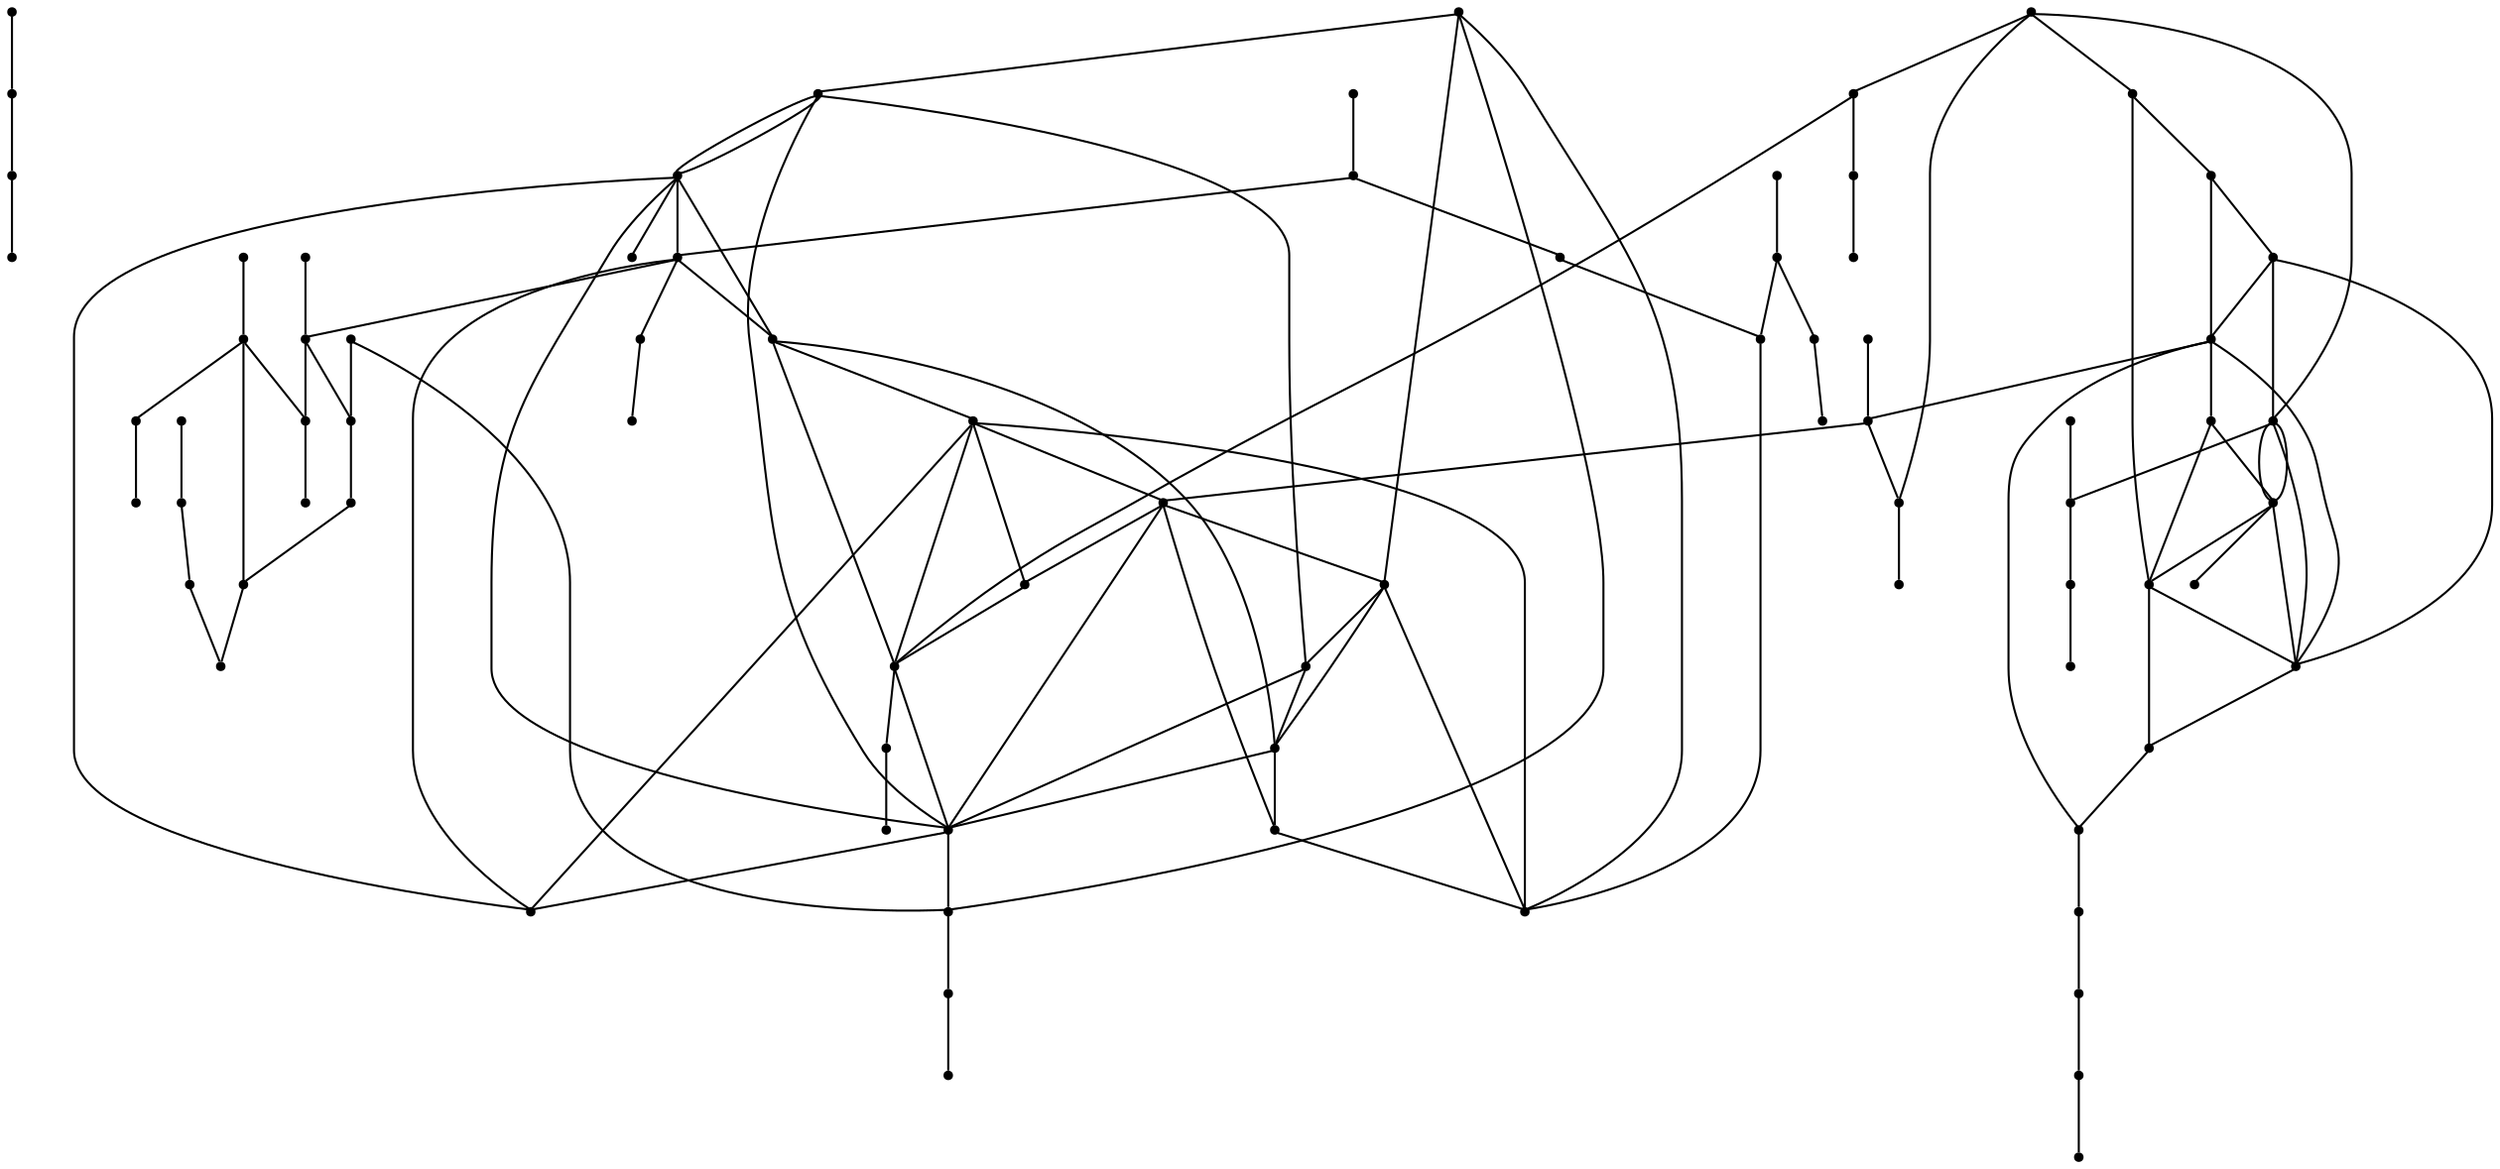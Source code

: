 graph {
  node [shape=point,comment="{\"directed\":false,\"doi\":\"10.1007/3-540-44541-2_27\",\"figure\":\"2 (2)\"}"]

  v0 [pos="1665.8763892682034,926.4375527699783"]
  v1 [pos="1665.8763892682034,878.9375146230057"]
  v2 [pos="1665.8763892682034,831.937456130981"]
  v3 [pos="1665.8763892682034,784.4375451405838"]
  v4 [pos="1594.8603402549038,855.4374535878494"]
  v5 [pos="1594.8603402549038,807.9375425974523"]
  v6 [pos="1594.8603402549038,760.9374841054275"]
  v7 [pos="1594.8603402549038,713.4374459584549"]
  v8 [pos="1571.355032064147,926.4375527699783"]
  v9 [pos="1571.3550320641468,878.9375146230057"]
  v10 [pos="1571.3550320641468,831.937456130981"]
  v11 [pos="1571.355032064147,784.4375451405838"]
  v12 [pos="1405.817625846791,760.9374841054275"]
  v13 [pos="1429.3229340375478,737.4374866485591"]
  v14 [pos="1453.3283666693333,713.6874357859289"]
  v15 [pos="1523.844323037932,642.9374535878494"]
  v16 [pos="1453.3283666693333,571.9375451405838"]
  v17 [pos="1523.844323037932,784.4375451405838"]
  v18 [pos="1523.8443230379323,737.437486648559"]
  v19 [pos="1523.844323037932,689.9375120798741"]
  v20 [pos="1453.3283666693333,619.1874663035069"]
  v21 [pos="1405.8176258467909,713.4374459584549"]
  v22 [pos="1429.3229340375478,689.9375120798741"]
  v23 [pos="1453.3283666693333,666.4375146230057"]
  v24 [pos="1500.3389830508474,855.4374535878494"]
  v25 [pos="1500.3389830508474,807.9375425974522"]
  v26 [pos="1500.3389830508474,760.9374841054275"]
  v27 [pos="1500.3389830508474,713.4374459584549"]
  v28 [pos="1358.8070094652767,571.9375451405837"]
  v29 [pos="1429.3229340375478,642.9374535878494"]
  v30 [pos="1358.8070094652767,713.6874357859289"]
  v31 [pos="1476.8336430637623,926.4375527699783"]
  v32 [pos="1476.8336430637623,878.9375146230057"]
  v33 [pos="1476.8336430637623,831.937456130981"]
  v34 [pos="1476.8336430637626,784.4375451405838"]
  v35 [pos="1358.8070094652767,619.1874663035069"]
  v36 [pos="1334.8015768334915,689.9375120798741"]
  v37 [pos="1358.8070094652767,666.4375146230057"]
  v38 [pos="1334.8015768334915,642.9374535878494"]
  v39 [pos="1429.3229340375478,784.4375451405838"]
  v40 [pos="1405.8176258467909,855.4374535878494"]
  v41 [pos="1405.8176258467909,807.9375425974523"]
  v42 [pos="1382.3123176560339,926.4375527699783"]
  v43 [pos="1382.3123176560339,878.9375146230057"]
  v44 [pos="1382.3123176560339,831.937456130981"]
  v45 [pos="1382.3123176560339,784.4375451405838"]
  v46 [pos="1334.8015768334915,784.4375451405838"]
  v47 [pos="1334.8015768334915,737.437486648559"]
  v48 [pos="1311.2963004390622,855.4374535878494"]
  v49 [pos="1311.2963004390622,807.9375425974522"]
  v50 [pos="1311.2963004390622,760.9374841054275"]
  v51 [pos="1311.2963004390622,713.4374459584549"]
  v52 [pos="1287.7909604519773,831.937456130981"]
  v53 [pos="1287.7909604519773,926.4375527699783"]
  v54 [pos="1287.7909604519773,878.9375146230057"]
  v55 [pos="1287.7909604519773,784.4375451405838"]
  v56 [pos="1264.2856204648924,713.6874357859289"]
  v57 [pos="1264.2856204648924,666.4375146230057"]
  v58 [pos="1264.2856204648924,619.1874663035069"]
  v59 [pos="1264.2856204648924,571.9375451405838"]
  v60 [pos="1145.7588942217062,737.4374866485591"]
  v61 [pos="1169.7642950571637,713.6874357859288"]
  v62 [pos="1240.7803440704633,642.9374535878494"]
  v63 [pos="1169.7642950571637,571.9375451405838"]
  v64 [pos="1240.7803440704633,784.4375451405838"]
  v65 [pos="1240.7803440704633,737.4374866485591"]
  v66 [pos="1240.7803440704633,689.9375120798741"]
  v67 [pos="1169.7642950571637,619.1874663035069"]
  v68 [pos="1145.7588942217062,689.9375120798741"]
  v69 [pos="1169.7642950571637,666.4375146230057"]
  v70 [pos="1216.774911438678,855.4374535878494"]
  v71 [pos="1216.774911438678,807.9375425974522"]
  v72 [pos="1216.774911438678,760.9374841054275"]
  v73 [pos="1216.774911438678,713.4374459584549"]
  v74 [pos="1075.2429378531074,571.9375451405838"]
  v75 [pos="1145.7588942217062,642.9374535878494"]
  v76 [pos="1075.2429378531074,713.6874357859289"]
  v77 [pos="1075.2429378531074,619.1874663035069"]
  v78 [pos="1075.2429378531074,666.4375146230057"]
  v79 [pos="1146.0089405440565,784.4375451405838"]

  v1 -- v0 [id="-2",pos="1665.8763892682034,878.9375146230057 1665.8763892682034,926.4375527699783 1665.8763892682034,926.4375527699783 1665.8763892682034,926.4375527699783"]
  v2 -- v1 [id="-3",pos="1665.8763892682034,831.937456130981 1665.8763892682034,878.9375146230057 1665.8763892682034,878.9375146230057 1665.8763892682034,878.9375146230057"]
  v76 -- v60 [id="-4",pos="1075.2429378531074,713.6874357859289 1075.1429701982918,737.3125553131099 1075.1429701982918,737.3125553131099 1075.1429701982918,737.3125553131099 1145.7588942217062,737.4374866485591 1145.7588942217062,737.4374866485591 1145.7588942217062,737.4374866485591"]
  v76 -- v78 [id="-5",pos="1075.2429378531074,713.6874357859289 1075.2429378531074,666.4375146230057 1075.2429378531074,666.4375146230057 1075.2429378531074,666.4375146230057"]
  v78 -- v68 [id="-6",pos="1075.2429378531074,666.4375146230057 1122.3994357868776,666.44590695699 1122.3994357868776,666.44590695699 1122.3994357868776,666.44590695699 1145.7588942217062,689.9375120798741 1145.7588942217062,689.9375120798741 1145.7588942217062,689.9375120798741"]
  v77 -- v74 [id="-8",pos="1075.2429378531074,619.1874663035069 1075.2429378531074,571.9375451405838 1075.2429378531074,571.9375451405838 1075.2429378531074,571.9375451405838"]
  v74 -- v45 [id="-9",pos="1075.2429378531074,571.9375451405838 1075.1429701982918,548.3375390370682 1075.1429701982918,548.3375390370682 1075.1429701982918,548.3375390370682 1169.6518314454963,548.3375390370682 1169.6518314454963,548.3375390370682 1169.6518314454963,548.3375390370682 1382.2998216991818,760.9374841054275 1382.2998216991818,760.9374841054275 1382.2998216991818,760.9374841054275 1382.3123176560339,784.4375451405838 1382.3123176560339,784.4375451405838 1382.3123176560339,784.4375451405838"]
  v3 -- v2 [id="-10",pos="1665.8763892682034,784.4375451405838 1665.8763892682034,831.937456130981 1665.8763892682034,831.937456130981 1665.8763892682034,831.937456130981"]
  v77 -- v78 [id="-11",pos="1075.2429378531074,619.1874663035069 1075.1429701982918,642.825047175089 1075.1429701982918,642.825047175089 1075.1429701982918,642.825047175089 1075.2429378531074,666.4375146230057 1075.2429378531074,666.4375146230057 1075.2429378531074,666.4375146230057"]
  v68 -- v61 [id="-12",pos="1145.7588942217062,689.9375120798741 1169.7642950571637,713.6874357859288 1169.7642950571637,713.6874357859288 1169.7642950571637,713.6874357859288"]
  v5 -- v4 [id="-19",pos="1594.8603402549038,807.9375425974523 1594.8603402549038,855.4374535878494 1594.8603402549038,855.4374535878494 1594.8603402549038,855.4374535878494"]
  v6 -- v5 [id="-20",pos="1594.8603402549038,760.9374841054275 1594.8603402549038,807.9375425974523 1594.8603402549038,807.9375425974523 1594.8603402549038,807.9375425974523"]
  v7 -- v6 [id="-21",pos="1594.8603402549038,713.4374459584549 1594.8603402549038,760.9374841054275 1594.8603402549038,760.9374841054275 1594.8603402549038,760.9374841054275"]
  v75 -- v58 [id="-22",pos="1145.7588942217062,642.9374535878494 1145.958861327665,619.137557347615 1145.958861327665,619.137557347615 1145.958861327665,619.137557347615 1264.2856204648924,619.1874663035069 1264.2856204648924,619.1874663035069 1264.2856204648924,619.1874663035069"]
  v75 -- v68 [id="-23",pos="1145.7588942217062,642.9374535878494 1145.7588942217062,689.9375120798741 1145.7588942217062,689.9375120798741 1145.7588942217062,689.9375120798741"]
  v60 -- v79 [id="-24",pos="1145.7588942217062,737.4374866485591 1146.0089405440565,784.4375451405838 1146.0089405440565,784.4375451405838 1146.0089405440565,784.4375451405838"]
  v68 -- v60 [id="-26",pos="1145.7588942217062,689.9375120798741 1145.7588942217062,737.4374866485591 1145.7588942217062,737.4374866485591 1145.7588942217062,737.4374866485591"]
  v58 -- v35 [id="-27",pos="1264.2856204648924,619.1874663035069 1358.8070094652767,619.1874663035069 1358.8070094652767,619.1874663035069 1358.8070094652767,619.1874663035069"]
  v35 -- v20 [id="-28",pos="1358.8070094652767,619.1874663035069 1453.3283666693333,619.1874663035069 1453.3283666693333,619.1874663035069 1453.3283666693333,619.1874663035069"]
  v20 -- v15 [id="-29",pos="1453.3283666693333,619.1874663035069 1524.0609514196938,619.2041873931879 1524.0609514196938,619.2041873931879 1524.0609514196938,619.2041873931879 1523.844323037932,642.9374535878494 1523.844323037932,642.9374535878494 1523.844323037932,642.9374535878494"]
  v7 -- v19 [id="-30",pos="1594.8603402549038,713.4374459584549 1594.860308458576,689.9375756581619 1594.860308458576,689.9375756581619 1594.860308458576,689.9375756581619 1523.844323037932,689.9375120798741 1523.844323037932,689.9375120798741 1523.844323037932,689.9375120798741"]
  v60 -- v78 [id="-33",pos="1145.7588942217062,737.4374866485591 1075.2429378531074,666.4375146230057 1075.2429378531074,666.4375146230057 1075.2429378531074,666.4375146230057"]
  v9 -- v8 [id="-36",pos="1571.3550320641468,878.9375146230057 1571.355032064147,926.4375527699783 1571.355032064147,926.4375527699783 1571.355032064147,926.4375527699783"]
  v10 -- v9 [id="-37",pos="1571.3550320641468,831.937456130981 1571.3550320641468,878.9375146230057 1571.3550320641468,878.9375146230057 1571.3550320641468,878.9375146230057"]
  v11 -- v10 [id="-38",pos="1571.355032064147,784.4375451405838 1571.3550320641468,831.937456130981 1571.3550320641468,831.937456130981 1571.3550320641468,831.937456130981"]
  v60 -- v61 [id="-39",pos="1145.7588942217062,737.4374866485591 1169.6518314454963,737.3125553131099 1169.6518314454963,737.3125553131099 1169.6518314454963,737.3125553131099 1169.7642950571637,713.6874357859288 1169.7642950571637,713.6874357859288 1169.7642950571637,713.6874357859288"]
  v61 -- v72 [id="-40",pos="1169.7642950571637,713.6874357859288 1216.774911438678,760.9374841054275 1216.774911438678,760.9374841054275 1216.774911438678,760.9374841054275"]
  v63 -- v67 [id="-42",pos="1169.7642950571637,571.9375451405838 1169.7642950571637,619.1874663035069 1169.7642950571637,619.1874663035069 1169.7642950571637,619.1874663035069"]
  v67 -- v69 [id="-43",pos="1169.7642950571637,619.1874663035069 1169.7642950571637,666.4375146230057 1169.7642950571637,666.4375146230057 1169.7642950571637,666.4375146230057"]
  v69 -- v61 [id="-44",pos="1169.7642950571637,666.4375146230057 1169.7642950571637,713.6874357859288 1169.7642950571637,713.6874357859288 1169.7642950571637,713.6874357859288"]
  v4 -- v31 [id="-47",pos="1594.8603402549038,855.4374535878494 1654.0153414911244,914.4790490468338 1654.0153414911244,914.4790490468338 1654.0153414911244,914.4790490468338 1654.0153414911244,961.7250919342036 1654.0153414911244,961.7250919342036 1654.0153414911244,961.7250919342036 1512.250014655334,961.7250919342036 1512.250014655334,961.7250919342036 1512.250014655334,961.7250919342036 1482.6224507189963,932.1042219797765 1482.6224507189963,932.1042219797765 1482.6224507189963,932.1042219797765 1476.8336430637623,926.4375527699783 1476.8336430637623,926.4375527699783 1476.8336430637623,926.4375527699783"]
  v68 -- v77 [id="-51",pos="1145.7588942217062,689.9375120798741 1075.2429378531074,619.1874663035069 1075.2429378531074,619.1874663035069 1075.2429378531074,619.1874663035069"]
  v10 -- v4 [id="-53",pos="1571.3550320641468,831.937456130981 1594.8603402549038,855.4374535878494 1594.8603402549038,855.4374535878494 1594.8603402549038,855.4374535878494"]
  v10 -- v25 [id="-54",pos="1571.3550320641468,831.937456130981 1547.6913463642816,808.1792036692297 1547.6913463642816,808.1792036692297 1547.6913463642816,808.1792036692297 1500.3389830508474,807.9375425974522 1500.3389830508474,807.9375425974522 1500.3389830508474,807.9375425974522"]
  v13 -- v12 [id="-57",pos="1429.3229340375478,737.4374866485591 1405.817625846791,760.9374841054275 1405.817625846791,760.9374841054275 1405.817625846791,760.9374841054275"]
  v14 -- v13 [id="-58",pos="1453.3283666693333,713.6874357859289 1429.3229340375478,737.4374866485591 1429.3229340375478,737.4374866485591 1429.3229340375478,737.4374866485591"]
  v67 -- v75 [id="-60",pos="1169.7642950571637,619.1874663035069 1145.7588942217062,642.9374535878494 1145.7588942217062,642.9374535878494 1145.7588942217062,642.9374535878494"]
  v75 -- v76 [id="-61",pos="1145.7588942217062,642.9374535878494 1075.2429378531074,713.6874357859289 1075.2429378531074,713.6874357859289 1075.2429378531074,713.6874357859289"]
  v69 -- v75 [id="-64",pos="1169.7642950571637,666.4375146230057 1145.7588942217062,642.9374535878494 1145.7588942217062,642.9374535878494 1145.7588942217062,642.9374535878494"]
  v75 -- v74 [id="-65",pos="1145.7588942217062,642.9374535878494 1075.2429378531074,571.9375451405838 1075.2429378531074,571.9375451405838 1075.2429378531074,571.9375451405838"]
  v15 -- v14 [id="-67",pos="1523.844323037932,642.9374535878494 1453.3283666693333,713.6874357859289 1453.3283666693333,713.6874357859289 1453.3283666693333,713.6874357859289"]
  v73 -- v72 [id="-71",pos="1216.774911438678,713.4374459584549 1216.774911438678,760.9374841054275 1216.774911438678,760.9374841054275 1216.774911438678,760.9374841054275"]
  v71 -- v70 [id="-72",pos="1216.774911438678,807.9375425974522 1216.774911438678,855.4374535878494 1216.774911438678,855.4374535878494 1216.774911438678,855.4374535878494"]
  v66 -- v36 [id="-75",pos="1240.7803440704633,689.9375120798741 1334.8015768334915,689.9375120798741 1334.8015768334915,689.9375120798741 1334.8015768334915,689.9375120798741"]
  v36 -- v22 [id="-76",pos="1334.8015768334915,689.9375120798741 1429.3229340375478,689.9375120798741 1429.3229340375478,689.9375120798741 1429.3229340375478,689.9375120798741"]
  v22 -- v19 [id="-77",pos="1429.3229340375478,689.9375120798741 1523.844323037932,689.9375120798741 1523.844323037932,689.9375120798741 1523.844323037932,689.9375120798741"]
  v72 -- v71 [id="-79",pos="1216.774911438678,760.9374841054275 1216.774911438678,807.9375425974522 1216.774911438678,807.9375425974522 1216.774911438678,807.9375425974522"]
  v15 -- v16 [id="-80",pos="1523.844323037932,642.9374535878494 1453.3283666693333,571.9375451405838 1453.3283666693333,571.9375451405838 1453.3283666693333,571.9375451405838"]
  v69 -- v68 [id="-83",pos="1169.7642950571637,666.4375146230057 1145.7588942217062,689.9375120798741 1145.7588942217062,689.9375120798741 1145.7588942217062,689.9375120798741"]
  v18 -- v17 [id="-88",pos="1523.8443230379323,737.437486648559 1523.844323037932,784.4375451405838 1523.844323037932,784.4375451405838 1523.844323037932,784.4375451405838"]
  v19 -- v18 [id="-89",pos="1523.844323037932,689.9375120798741 1523.8443230379323,737.437486648559 1523.8443230379323,737.437486648559 1523.8443230379323,737.437486648559"]
  v15 -- v19 [id="-90",pos="1523.844323037932,642.9374535878494 1523.844323037932,689.9375120798741 1523.844323037932,689.9375120798741 1523.844323037932,689.9375120798741"]
  v63 -- v78 [id="-91",pos="1169.7642950571637,571.9375451405838 1075.2429378531074,666.4375146230057 1075.2429378531074,666.4375146230057 1075.2429378531074,666.4375146230057"]
  v62 -- v66 [id="-95",pos="1240.7803440704633,642.9374535878494 1240.7803440704633,689.9375120798741 1240.7803440704633,689.9375120798741 1240.7803440704633,689.9375120798741"]
  v66 -- v65 [id="-96",pos="1240.7803440704633,689.9375120798741 1240.7803440704633,737.4374866485591 1240.7803440704633,737.4374866485591 1240.7803440704633,737.4374866485591"]
  v65 -- v64 [id="-97",pos="1240.7803440704633,737.4374866485591 1240.7803440704633,784.4375451405838 1240.7803440704633,784.4375451405838 1240.7803440704633,784.4375451405838"]
  v22 -- v21 [id="-100",pos="1429.3229340375478,689.9375120798741 1405.8176258467909,713.4374459584549 1405.8176258467909,713.4374459584549 1405.8176258467909,713.4374459584549"]
  v23 -- v22 [id="-101",pos="1453.3283666693333,666.4375146230057 1429.3229340375478,689.9375120798741 1429.3229340375478,689.9375120798741 1429.3229340375478,689.9375120798741"]
  v62 -- v63 [id="-103",pos="1240.7803440704633,642.9374535878494 1169.7642950571637,571.9375451405838 1169.7642950571637,571.9375451405838 1169.7642950571637,571.9375451405838"]
  v62 -- v61 [id="-106",pos="1240.7803440704633,642.9374535878494 1169.7642950571637,713.6874357859288 1169.7642950571637,713.6874357859288 1169.7642950571637,713.6874357859288"]
  v61 -- v60 [id="-107",pos="1169.7642950571637,713.6874357859288 1145.7588942217062,737.4374866485591 1145.7588942217062,737.4374866485591 1145.7588942217062,737.4374866485591"]
  v25 -- v24 [id="-111",pos="1500.3389830508474,807.9375425974522 1500.3389830508474,855.4374535878494 1500.3389830508474,855.4374535878494 1500.3389830508474,855.4374535878494"]
  v26 -- v25 [id="-113",pos="1500.3389830508474,760.9374841054275 1500.3389830508474,807.9375425974522 1500.3389830508474,807.9375425974522 1500.3389830508474,807.9375425974522"]
  v59 -- v58 [id="-115",pos="1264.2856204648924,571.9375451405838 1264.2856204648924,619.1874663035069 1264.2856204648924,619.1874663035069 1264.2856204648924,619.1874663035069"]
  v58 -- v57 [id="-116",pos="1264.2856204648924,619.1874663035069 1264.2856204648924,666.4375146230057 1264.2856204648924,666.4375146230057 1264.2856204648924,666.4375146230057"]
  v57 -- v56 [id="-117",pos="1264.2856204648924,666.4375146230057 1264.2856204648924,713.6874357859289 1264.2856204648924,713.6874357859289 1264.2856204648924,713.6874357859289"]
  v27 -- v26 [id="-119",pos="1500.3389830508474,713.4374459584549 1500.3389830508474,760.9374841054275 1500.3389830508474,760.9374841054275 1500.3389830508474,760.9374841054275"]
  v52 -- v54 [id="-121",pos="1287.7909604519773,831.937456130981 1287.7909604519773,878.9375146230057 1287.7909604519773,878.9375146230057 1287.7909604519773,878.9375146230057"]
  v54 -- v53 [id="-122",pos="1287.7909604519773,878.9375146230057 1287.7909604519773,926.4375527699783 1287.7909604519773,926.4375527699783 1287.7909604519773,926.4375527699783"]
  v50 -- v12 [id="-125",pos="1311.2963004390622,760.9374841054275 1405.817625846791,760.9374841054275 1405.817625846791,760.9374841054275 1405.817625846791,760.9374841054275"]
  v12 -- v26 [id="-126",pos="1405.817625846791,760.9374841054275 1500.3389830508474,760.9374841054275 1500.3389830508474,760.9374841054275 1500.3389830508474,760.9374841054275"]
  v26 -- v6 [id="-127",pos="1500.3389830508474,760.9374841054275 1594.8603402549038,760.9374841054275 1594.8603402549038,760.9374841054275 1594.8603402549038,760.9374841054275"]
  v52 -- v48 [id="-129",pos="1287.7909604519773,831.937456130981 1297.959934845258,837.8623803456619 1297.959934845258,837.8623803456619 1297.959934845258,837.8623803456619 1311.2963004390622,855.4374535878494 1311.2963004390622,855.4374535878494 1311.2963004390622,855.4374535878494"]
  v51 -- v50 [id="-133",pos="1311.2963004390622,713.4374459584549 1311.2963004390622,760.9374841054275 1311.2963004390622,760.9374841054275 1311.2963004390622,760.9374841054275"]
  v49 -- v48 [id="-134",pos="1311.2963004390622,807.9375425974522 1311.2963004390622,855.4374535878494 1311.2963004390622,855.4374535878494 1311.2963004390622,855.4374535878494"]
  v48 -- v16 [id="-136",pos="1311.2963004390622,855.4374535878494 1323.232292160925,867.233260472615 1323.232292160925,867.233260472615 1323.232292160925,867.233260472615 1748.524202738329,867.233260472615 1748.524202738329,867.233260472615 1748.524202738329,867.233260472615 1748.524202738329,819.991540908813 1748.524202738329,819.991540908813 1748.524202738329,819.991540908813 1500.4348807756958,571.9583988189692 1500.4348807756958,571.9583988189692 1500.4348807756958,571.9583988189692 1453.3283666693333,571.9375451405838 1453.3283666693333,571.9375451405838 1453.3283666693333,571.9375451405838"]
  v47 -- v46 [id="-138",pos="1334.8015768334915,737.437486648559 1334.8015768334915,784.4375451405838 1334.8015768334915,784.4375451405838 1334.8015768334915,784.4375451405838"]
  v30 -- v13 [id="-144",pos="1358.8070094652767,713.6874357859289 1358.6069787666622,737.3125553131099 1358.6069787666622,737.3125553131099 1358.6069787666622,737.3125553131099 1429.3229340375478,737.4374866485591 1429.3229340375478,737.4374866485591 1429.3229340375478,737.4374866485591"]
  v37 -- v35 [id="-145",pos="1358.8070094652767,666.4375146230057 1358.6069787666622,642.825047175089 1358.6069787666622,642.825047175089 1358.6069787666622,642.825047175089 1358.8070094652767,619.1874663035069 1358.8070094652767,619.1874663035069 1358.8070094652767,619.1874663035069"]
  v35 -- v28 [id="-146",pos="1358.8070094652767,619.1874663035069 1358.8070094652767,571.9375451405837 1358.8070094652767,571.9375451405837 1358.8070094652767,571.9375451405837"]
  v30 -- v37 [id="-148",pos="1358.8070094652767,713.6874357859289 1358.8070094652767,666.4375146230057 1358.8070094652767,666.4375146230057 1358.8070094652767,666.4375146230057"]
  v45 -- v44 [id="-150",pos="1382.3123176560339,784.4375451405838 1382.3123176560339,831.937456130981 1382.3123176560339,831.937456130981 1382.3123176560339,831.937456130981"]
  v44 -- v43 [id="-151",pos="1382.3123176560339,831.937456130981 1382.3123176560339,878.9375146230057 1382.3123176560339,878.9375146230057 1382.3123176560339,878.9375146230057"]
  v43 -- v42 [id="-152",pos="1382.3123176560339,878.9375146230057 1382.3123176560339,926.4375527699783 1382.3123176560339,926.4375527699783 1382.3123176560339,926.4375527699783"]
  v21 -- v12 [id="-156",pos="1405.8176258467909,713.4374459584549 1405.817625846791,760.9374841054275 1405.817625846791,760.9374841054275 1405.817625846791,760.9374841054275"]
  v12 -- v41 [id="-157",pos="1405.817625846791,760.9374841054275 1405.8176258467909,807.9375425974523 1405.8176258467909,807.9375425974523 1405.8176258467909,807.9375425974523"]
  v41 -- v40 [id="-158",pos="1405.8176258467909,807.9375425974523 1405.8176258467909,855.4374535878494 1405.8176258467909,855.4374535878494 1405.8176258467909,855.4374535878494"]
  v55 -- v52 [id="-160",pos="1287.7909604519773,784.4375451405838 1287.7909604519773,831.937456130981 1287.7909604519773,831.937456130981 1287.7909604519773,831.937456130981"]
  v12 -- v30 [id="-166",pos="1405.817625846791,760.9374841054275 1358.8070094652767,713.6874357859289 1358.8070094652767,713.6874357859289 1358.8070094652767,713.6874357859289"]
  v30 -- v36 [id="-167",pos="1358.8070094652767,713.6874357859289 1334.8015768334915,689.9375120798741 1334.8015768334915,689.9375120798741 1334.8015768334915,689.9375120798741"]
  v29 -- v22 [id="-174",pos="1429.3229340375478,642.9374535878494 1429.3229340375478,689.9375120798741 1429.3229340375478,689.9375120798741 1429.3229340375478,689.9375120798741"]
  v22 -- v13 [id="-175",pos="1429.3229340375478,689.9375120798741 1429.3229340375478,737.4374866485591 1429.3229340375478,737.4374866485591 1429.3229340375478,737.4374866485591"]
  v13 -- v39 [id="-176",pos="1429.3229340375478,737.4374866485591 1429.3229340375478,784.4375451405838 1429.3229340375478,784.4375451405838 1429.3229340375478,784.4375451405838"]
  v38 -- v36 [id="-178",pos="1334.8015768334915,642.9374535878494 1334.8015768334915,689.9375120798741 1334.8015768334915,689.9375120798741 1334.8015768334915,689.9375120798741"]
  v62 -- v57 [id="-179",pos="1240.7803440704633,642.9374535878494 1264.2856204648924,666.4375146230057 1264.2856204648924,666.4375146230057 1264.2856204648924,666.4375146230057"]
  v35 -- v38 [id="-181",pos="1358.8070094652767,619.1874663035069 1334.8015768334915,642.9374535878494 1334.8015768334915,642.9374535878494 1334.8015768334915,642.9374535878494"]
  v13 -- v21 [id="-184",pos="1429.3229340375478,737.4374866485591 1405.8176258467909,713.4374459584549 1405.8176258467909,713.4374459584549 1405.8176258467909,713.4374459584549"]
  v21 -- v37 [id="-185",pos="1405.8176258467909,713.4374459584549 1358.8070094652767,666.4375146230057 1358.8070094652767,666.4375146230057 1358.8070094652767,666.4375146230057"]
  v37 -- v38 [id="-186",pos="1358.8070094652767,666.4375146230057 1334.8015768334915,642.9374535878494 1334.8015768334915,642.9374535878494 1334.8015768334915,642.9374535878494"]
  v29 -- v28 [id="-189",pos="1429.3229340375478,642.9374535878494 1358.8070094652767,571.9375451405837 1358.8070094652767,571.9375451405837 1358.8070094652767,571.9375451405837"]
  v23 -- v29 [id="-190",pos="1453.3283666693333,666.4375146230057 1429.3229340375478,642.9374535878494 1429.3229340375478,642.9374535878494 1429.3229340375478,642.9374535878494"]
  v13 -- v14 [id="-192",pos="1429.3229340375478,737.4374866485591 1453.1158400138668,737.3125553131099 1453.1158400138668,737.3125553131099 1453.1158400138668,737.3125553131099 1453.3283666693333,713.6874357859289 1453.3283666693333,713.6874357859289 1453.3283666693333,713.6874357859289"]
  v28 -- v16 [id="-193",pos="1358.8070094652767,571.9375451405837 1358.6069787666622,548.3375390370682 1358.6069787666622,548.3375390370682 1358.6069787666622,548.3375390370682 1453.1158400138668,548.3375390370682 1453.1158400138668,548.3375390370682 1453.1158400138668,548.3375390370682 1453.3283666693333,571.9375451405838 1453.3283666693333,571.9375451405838 1453.3283666693333,571.9375451405838"]
  v20 -- v23 [id="-194",pos="1453.3283666693333,619.1874663035069 1453.3283666693333,666.4375146230057 1453.3283666693333,666.4375146230057 1453.3283666693333,666.4375146230057"]
  v23 -- v14 [id="-195",pos="1453.3283666693333,666.4375146230057 1453.3283666693333,713.6874357859289 1453.3283666693333,713.6874357859289 1453.3283666693333,713.6874357859289"]
  v36 -- v47 [id="-196",pos="1334.8015768334915,689.9375120798741 1334.8015768334915,737.437486648559 1334.8015768334915,737.437486648559 1334.8015768334915,737.437486648559"]
  v50 -- v49 [id="-198",pos="1311.2963004390622,760.9374841054275 1311.2963004390622,807.9375425974522 1311.2963004390622,807.9375425974522 1311.2963004390622,807.9375425974522"]
  v16 -- v20 [id="-199",pos="1453.3283666693333,571.9375451405838 1453.3283666693333,619.1874663035069 1453.3283666693333,619.1874663035069 1453.3283666693333,619.1874663035069"]
  v29 -- v30 [id="-201",pos="1429.3229340375478,642.9374535878494 1358.8070094652767,713.6874357859289 1358.8070094652767,713.6874357859289 1358.8070094652767,713.6874357859289"]
  v16 -- v37 [id="-203",pos="1453.3283666693333,571.9375451405838 1358.8070094652767,666.4375146230057 1358.8070094652767,666.4375146230057 1358.8070094652767,666.4375146230057"]
  v37 -- v36 [id="-204",pos="1358.8070094652767,666.4375146230057 1334.8015768334915,689.9375120798741 1334.8015768334915,689.9375120798741 1334.8015768334915,689.9375120798741"]
  v14 -- v22 [id="-207",pos="1453.3283666693333,713.6874357859289 1429.3229340375478,689.9375120798741 1429.3229340375478,689.9375120798741 1429.3229340375478,689.9375120798741"]
  v22 -- v35 [id="-208",pos="1429.3229340375478,689.9375120798741 1358.8070094652767,619.1874663035069 1358.8070094652767,619.1874663035069 1358.8070094652767,619.1874663035069"]
  v20 -- v29 [id="-210",pos="1453.3283666693333,619.1874663035069 1429.3229340375478,642.9374535878494 1429.3229340375478,642.9374535878494 1429.3229340375478,642.9374535878494"]
  v33 -- v32 [id="-213",pos="1476.8336430637623,831.937456130981 1476.8336430637623,878.9375146230057 1476.8336430637623,878.9375146230057 1476.8336430637623,878.9375146230057"]
  v32 -- v31 [id="-214",pos="1476.8336430637623,878.9375146230057 1476.8336430637623,926.4375527699783 1476.8336430637623,926.4375527699783 1476.8336430637623,926.4375527699783"]
  v34 -- v33 [id="-216",pos="1476.8336430637626,784.4375451405838 1476.8336430637623,831.937456130981 1476.8336430637623,831.937456130981 1476.8336430637623,831.937456130981"]
}